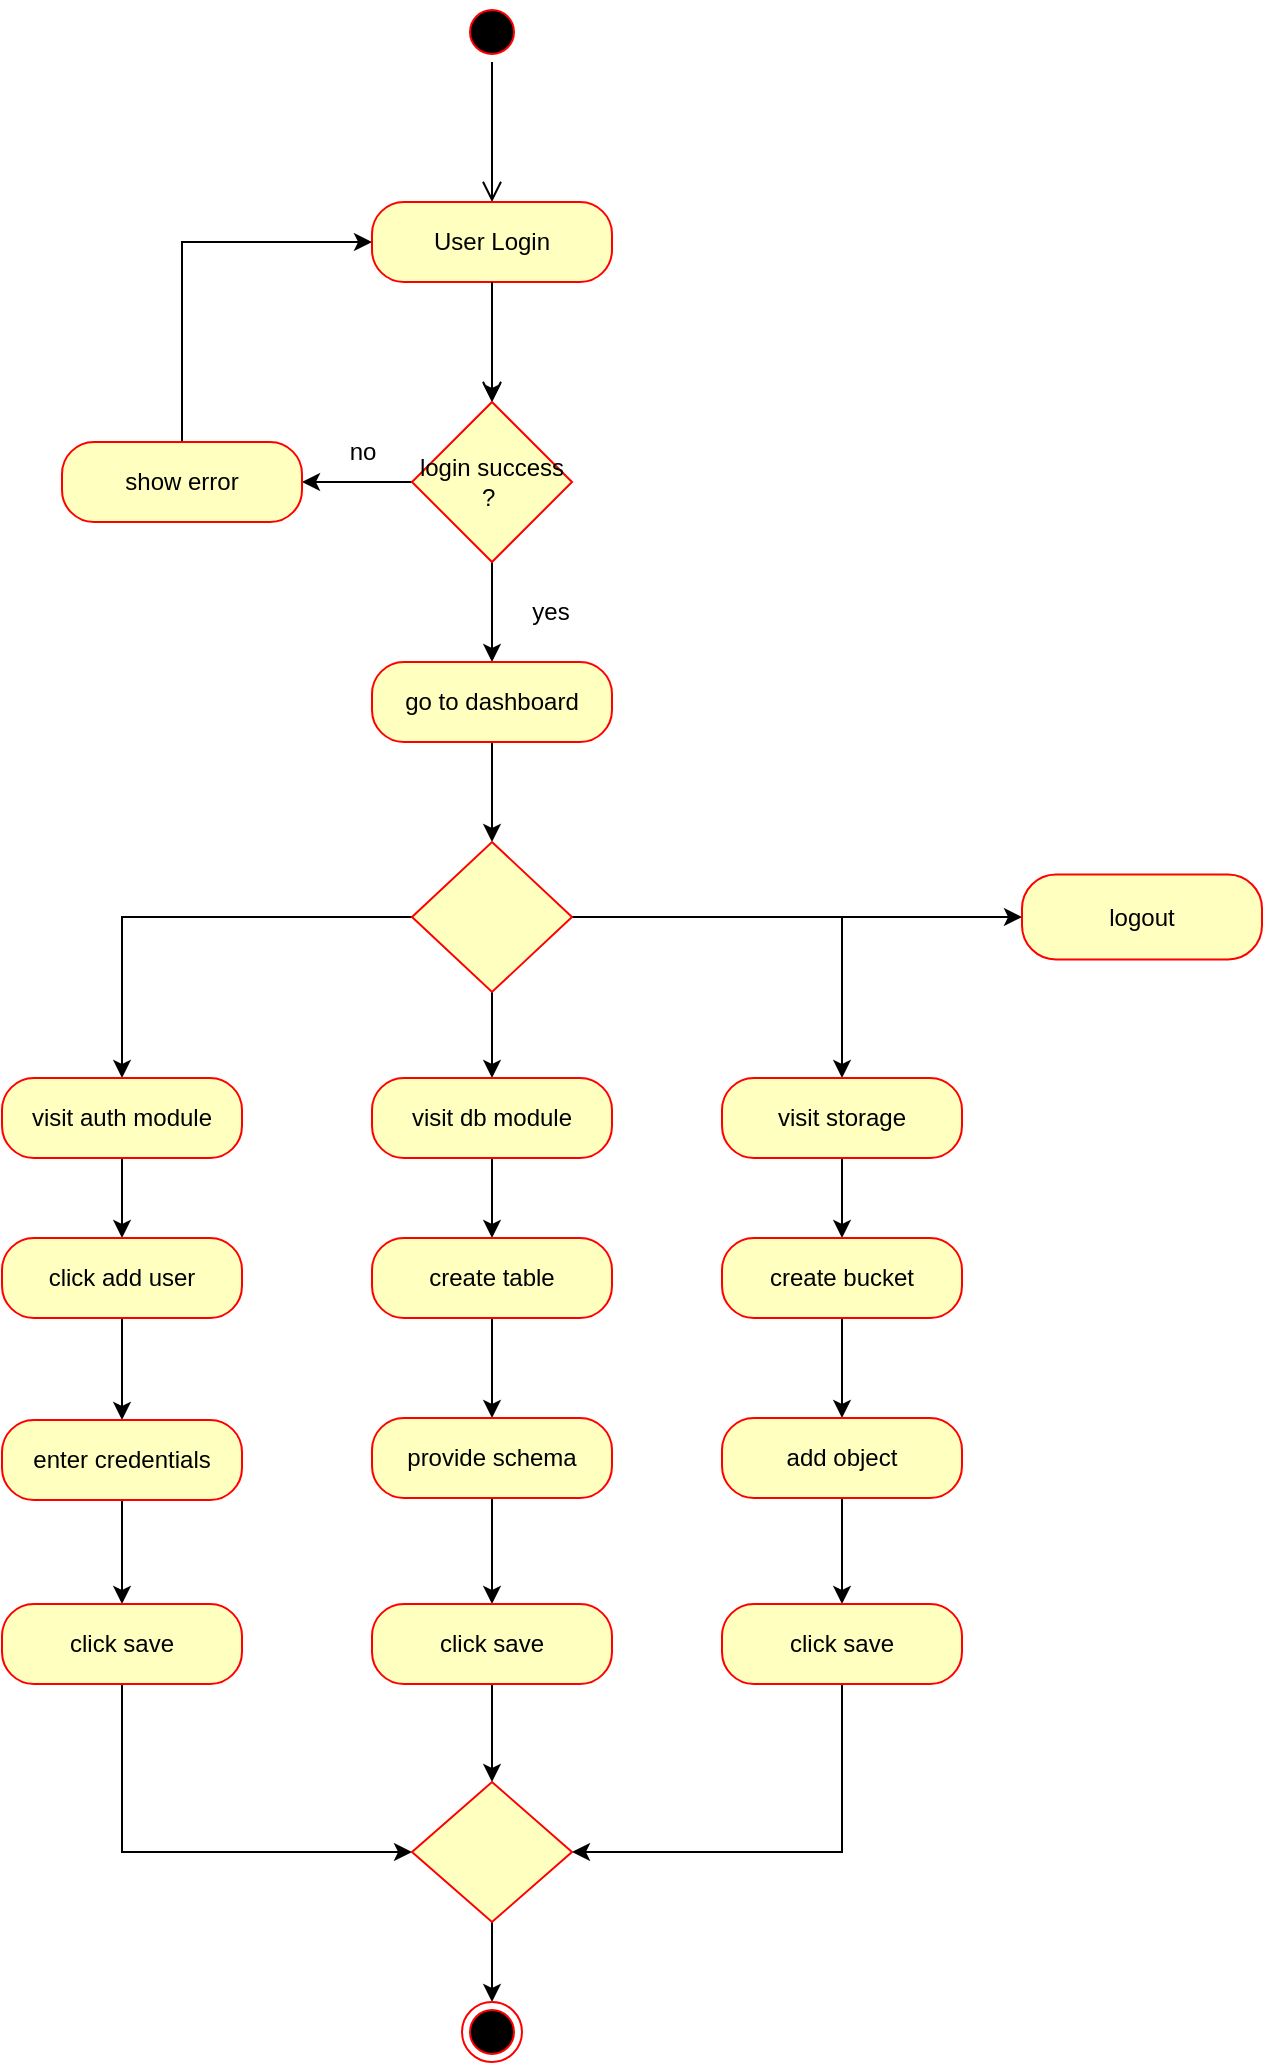 <mxfile version="26.0.2">
  <diagram id="C5RBs43oDa-KdzZeNtuy" name="Page-1">
    <mxGraphModel dx="1050" dy="609" grid="1" gridSize="10" guides="1" tooltips="1" connect="1" arrows="1" fold="1" page="1" pageScale="1" pageWidth="827" pageHeight="1169" math="0" shadow="0">
      <root>
        <mxCell id="WIyWlLk6GJQsqaUBKTNV-0" />
        <mxCell id="WIyWlLk6GJQsqaUBKTNV-1" parent="WIyWlLk6GJQsqaUBKTNV-0" />
        <mxCell id="MolCrAa7-g4dYlTXpbVN-0" value="" style="ellipse;html=1;shape=startState;fillColor=#000000;strokeColor=#ff0000;" vertex="1" parent="WIyWlLk6GJQsqaUBKTNV-1">
          <mxGeometry x="370" y="40" width="30" height="30" as="geometry" />
        </mxCell>
        <mxCell id="MolCrAa7-g4dYlTXpbVN-1" value="" style="edgeStyle=orthogonalEdgeStyle;html=1;verticalAlign=bottom;endArrow=open;endSize=8;strokeColor=#000000;rounded=0;entryX=0.5;entryY=0;entryDx=0;entryDy=0;" edge="1" source="MolCrAa7-g4dYlTXpbVN-0" parent="WIyWlLk6GJQsqaUBKTNV-1" target="MolCrAa7-g4dYlTXpbVN-7">
          <mxGeometry relative="1" as="geometry">
            <mxPoint x="385" y="120" as="targetPoint" />
          </mxGeometry>
        </mxCell>
        <mxCell id="MolCrAa7-g4dYlTXpbVN-10" value="" style="edgeStyle=orthogonalEdgeStyle;rounded=0;orthogonalLoop=1;jettySize=auto;html=1;" edge="1" parent="WIyWlLk6GJQsqaUBKTNV-1" source="MolCrAa7-g4dYlTXpbVN-7" target="MolCrAa7-g4dYlTXpbVN-9">
          <mxGeometry relative="1" as="geometry" />
        </mxCell>
        <mxCell id="MolCrAa7-g4dYlTXpbVN-7" value="User Login" style="rounded=1;whiteSpace=wrap;html=1;arcSize=40;fontColor=#000000;fillColor=#ffffc0;strokeColor=#ff0000;" vertex="1" parent="WIyWlLk6GJQsqaUBKTNV-1">
          <mxGeometry x="325" y="140" width="120" height="40" as="geometry" />
        </mxCell>
        <mxCell id="MolCrAa7-g4dYlTXpbVN-8" value="" style="edgeStyle=orthogonalEdgeStyle;html=1;verticalAlign=bottom;endArrow=open;endSize=8;strokeColor=#000000;rounded=0;" edge="1" source="MolCrAa7-g4dYlTXpbVN-7" parent="WIyWlLk6GJQsqaUBKTNV-1">
          <mxGeometry relative="1" as="geometry">
            <mxPoint x="385" y="240" as="targetPoint" />
          </mxGeometry>
        </mxCell>
        <mxCell id="MolCrAa7-g4dYlTXpbVN-12" value="" style="edgeStyle=orthogonalEdgeStyle;rounded=0;orthogonalLoop=1;jettySize=auto;html=1;" edge="1" parent="WIyWlLk6GJQsqaUBKTNV-1" source="MolCrAa7-g4dYlTXpbVN-9" target="MolCrAa7-g4dYlTXpbVN-11">
          <mxGeometry relative="1" as="geometry" />
        </mxCell>
        <mxCell id="MolCrAa7-g4dYlTXpbVN-15" value="" style="edgeStyle=orthogonalEdgeStyle;rounded=0;orthogonalLoop=1;jettySize=auto;html=1;" edge="1" parent="WIyWlLk6GJQsqaUBKTNV-1" source="MolCrAa7-g4dYlTXpbVN-9" target="MolCrAa7-g4dYlTXpbVN-14">
          <mxGeometry relative="1" as="geometry" />
        </mxCell>
        <mxCell id="MolCrAa7-g4dYlTXpbVN-9" value="login success ?&amp;nbsp;" style="rhombus;whiteSpace=wrap;html=1;fillColor=#ffffc0;strokeColor=#ff0000;fontColor=#000000;rounded=0;arcSize=40;" vertex="1" parent="WIyWlLk6GJQsqaUBKTNV-1">
          <mxGeometry x="345" y="240" width="80" height="80" as="geometry" />
        </mxCell>
        <mxCell id="MolCrAa7-g4dYlTXpbVN-13" style="edgeStyle=orthogonalEdgeStyle;rounded=0;orthogonalLoop=1;jettySize=auto;html=1;exitX=0.5;exitY=0;exitDx=0;exitDy=0;entryX=0;entryY=0.5;entryDx=0;entryDy=0;" edge="1" parent="WIyWlLk6GJQsqaUBKTNV-1" source="MolCrAa7-g4dYlTXpbVN-11" target="MolCrAa7-g4dYlTXpbVN-7">
          <mxGeometry relative="1" as="geometry" />
        </mxCell>
        <mxCell id="MolCrAa7-g4dYlTXpbVN-11" value="show error" style="whiteSpace=wrap;html=1;fillColor=#ffffc0;strokeColor=#ff0000;fontColor=#000000;rounded=1;arcSize=40;" vertex="1" parent="WIyWlLk6GJQsqaUBKTNV-1">
          <mxGeometry x="170" y="260" width="120" height="40" as="geometry" />
        </mxCell>
        <mxCell id="MolCrAa7-g4dYlTXpbVN-19" style="edgeStyle=orthogonalEdgeStyle;rounded=0;orthogonalLoop=1;jettySize=auto;html=1;exitX=0.5;exitY=1;exitDx=0;exitDy=0;" edge="1" parent="WIyWlLk6GJQsqaUBKTNV-1" source="MolCrAa7-g4dYlTXpbVN-14" target="MolCrAa7-g4dYlTXpbVN-16">
          <mxGeometry relative="1" as="geometry" />
        </mxCell>
        <mxCell id="MolCrAa7-g4dYlTXpbVN-14" value="go to dashboard" style="whiteSpace=wrap;html=1;fillColor=#ffffc0;strokeColor=#ff0000;fontColor=#000000;rounded=1;arcSize=40;" vertex="1" parent="WIyWlLk6GJQsqaUBKTNV-1">
          <mxGeometry x="325" y="370" width="120" height="40" as="geometry" />
        </mxCell>
        <mxCell id="MolCrAa7-g4dYlTXpbVN-23" style="edgeStyle=orthogonalEdgeStyle;rounded=0;orthogonalLoop=1;jettySize=auto;html=1;entryX=0;entryY=0.5;entryDx=0;entryDy=0;" edge="1" parent="WIyWlLk6GJQsqaUBKTNV-1" source="MolCrAa7-g4dYlTXpbVN-16" target="MolCrAa7-g4dYlTXpbVN-24">
          <mxGeometry relative="1" as="geometry">
            <mxPoint x="550" y="497.5" as="targetPoint" />
          </mxGeometry>
        </mxCell>
        <mxCell id="MolCrAa7-g4dYlTXpbVN-25" style="edgeStyle=orthogonalEdgeStyle;rounded=0;orthogonalLoop=1;jettySize=auto;html=1;entryX=0.5;entryY=0;entryDx=0;entryDy=0;" edge="1" parent="WIyWlLk6GJQsqaUBKTNV-1" source="MolCrAa7-g4dYlTXpbVN-16" target="MolCrAa7-g4dYlTXpbVN-28">
          <mxGeometry relative="1" as="geometry">
            <mxPoint x="200" y="620" as="targetPoint" />
          </mxGeometry>
        </mxCell>
        <mxCell id="MolCrAa7-g4dYlTXpbVN-26" style="edgeStyle=orthogonalEdgeStyle;rounded=0;orthogonalLoop=1;jettySize=auto;html=1;entryX=0.5;entryY=0;entryDx=0;entryDy=0;" edge="1" parent="WIyWlLk6GJQsqaUBKTNV-1" source="MolCrAa7-g4dYlTXpbVN-16" target="MolCrAa7-g4dYlTXpbVN-29">
          <mxGeometry relative="1" as="geometry">
            <mxPoint x="385" y="620" as="targetPoint" />
          </mxGeometry>
        </mxCell>
        <mxCell id="MolCrAa7-g4dYlTXpbVN-27" style="edgeStyle=orthogonalEdgeStyle;rounded=0;orthogonalLoop=1;jettySize=auto;html=1;entryX=0.5;entryY=0;entryDx=0;entryDy=0;" edge="1" parent="WIyWlLk6GJQsqaUBKTNV-1" source="MolCrAa7-g4dYlTXpbVN-16" target="MolCrAa7-g4dYlTXpbVN-30">
          <mxGeometry relative="1" as="geometry">
            <mxPoint x="560" y="620" as="targetPoint" />
          </mxGeometry>
        </mxCell>
        <mxCell id="MolCrAa7-g4dYlTXpbVN-16" value="" style="rhombus;whiteSpace=wrap;html=1;fontColor=#000000;fillColor=#ffffc0;strokeColor=#ff0000;" vertex="1" parent="WIyWlLk6GJQsqaUBKTNV-1">
          <mxGeometry x="345" y="460" width="80" height="75" as="geometry" />
        </mxCell>
        <mxCell id="MolCrAa7-g4dYlTXpbVN-20" value="no" style="text;html=1;align=center;verticalAlign=middle;resizable=0;points=[];autosize=1;strokeColor=none;fillColor=none;" vertex="1" parent="WIyWlLk6GJQsqaUBKTNV-1">
          <mxGeometry x="300" y="250" width="40" height="30" as="geometry" />
        </mxCell>
        <mxCell id="MolCrAa7-g4dYlTXpbVN-21" value="yes" style="text;html=1;align=center;verticalAlign=middle;resizable=0;points=[];autosize=1;strokeColor=none;fillColor=none;" vertex="1" parent="WIyWlLk6GJQsqaUBKTNV-1">
          <mxGeometry x="394" y="330" width="40" height="30" as="geometry" />
        </mxCell>
        <mxCell id="MolCrAa7-g4dYlTXpbVN-24" value="logout" style="whiteSpace=wrap;html=1;fillColor=#ffffc0;strokeColor=#ff0000;fontColor=#000000;rounded=1;arcSize=40;" vertex="1" parent="WIyWlLk6GJQsqaUBKTNV-1">
          <mxGeometry x="650" y="476.25" width="120" height="42.5" as="geometry" />
        </mxCell>
        <mxCell id="MolCrAa7-g4dYlTXpbVN-37" style="edgeStyle=orthogonalEdgeStyle;rounded=0;orthogonalLoop=1;jettySize=auto;html=1;entryX=0.5;entryY=0;entryDx=0;entryDy=0;" edge="1" parent="WIyWlLk6GJQsqaUBKTNV-1" source="MolCrAa7-g4dYlTXpbVN-28" target="MolCrAa7-g4dYlTXpbVN-36">
          <mxGeometry relative="1" as="geometry" />
        </mxCell>
        <mxCell id="MolCrAa7-g4dYlTXpbVN-28" value="visit auth module" style="whiteSpace=wrap;html=1;fillColor=#ffffc0;strokeColor=#ff0000;fontColor=#000000;rounded=1;arcSize=40;" vertex="1" parent="WIyWlLk6GJQsqaUBKTNV-1">
          <mxGeometry x="140" y="578" width="120" height="40" as="geometry" />
        </mxCell>
        <mxCell id="MolCrAa7-g4dYlTXpbVN-32" style="edgeStyle=orthogonalEdgeStyle;rounded=0;orthogonalLoop=1;jettySize=auto;html=1;entryX=0.5;entryY=0;entryDx=0;entryDy=0;" edge="1" parent="WIyWlLk6GJQsqaUBKTNV-1" source="MolCrAa7-g4dYlTXpbVN-29" target="MolCrAa7-g4dYlTXpbVN-42">
          <mxGeometry relative="1" as="geometry">
            <mxPoint x="385" y="700" as="targetPoint" />
          </mxGeometry>
        </mxCell>
        <mxCell id="MolCrAa7-g4dYlTXpbVN-29" value="visit db module" style="whiteSpace=wrap;html=1;fillColor=#ffffc0;strokeColor=#ff0000;fontColor=#000000;rounded=1;arcSize=40;" vertex="1" parent="WIyWlLk6GJQsqaUBKTNV-1">
          <mxGeometry x="325" y="578" width="120" height="40" as="geometry" />
        </mxCell>
        <mxCell id="MolCrAa7-g4dYlTXpbVN-33" style="edgeStyle=orthogonalEdgeStyle;rounded=0;orthogonalLoop=1;jettySize=auto;html=1;entryX=0.5;entryY=0;entryDx=0;entryDy=0;" edge="1" parent="WIyWlLk6GJQsqaUBKTNV-1" source="MolCrAa7-g4dYlTXpbVN-30" target="MolCrAa7-g4dYlTXpbVN-47">
          <mxGeometry relative="1" as="geometry">
            <mxPoint x="560" y="700" as="targetPoint" />
          </mxGeometry>
        </mxCell>
        <mxCell id="MolCrAa7-g4dYlTXpbVN-30" value="visit storage" style="whiteSpace=wrap;html=1;fillColor=#ffffc0;strokeColor=#ff0000;fontColor=#000000;rounded=1;arcSize=40;" vertex="1" parent="WIyWlLk6GJQsqaUBKTNV-1">
          <mxGeometry x="500" y="578" width="120" height="40" as="geometry" />
        </mxCell>
        <mxCell id="MolCrAa7-g4dYlTXpbVN-39" value="" style="edgeStyle=orthogonalEdgeStyle;rounded=0;orthogonalLoop=1;jettySize=auto;html=1;" edge="1" parent="WIyWlLk6GJQsqaUBKTNV-1" source="MolCrAa7-g4dYlTXpbVN-36" target="MolCrAa7-g4dYlTXpbVN-38">
          <mxGeometry relative="1" as="geometry" />
        </mxCell>
        <mxCell id="MolCrAa7-g4dYlTXpbVN-36" value="click add user" style="whiteSpace=wrap;html=1;fillColor=#ffffc0;strokeColor=#ff0000;fontColor=#000000;rounded=1;arcSize=40;" vertex="1" parent="WIyWlLk6GJQsqaUBKTNV-1">
          <mxGeometry x="140" y="658" width="120" height="40" as="geometry" />
        </mxCell>
        <mxCell id="MolCrAa7-g4dYlTXpbVN-41" value="" style="edgeStyle=orthogonalEdgeStyle;rounded=0;orthogonalLoop=1;jettySize=auto;html=1;" edge="1" parent="WIyWlLk6GJQsqaUBKTNV-1" source="MolCrAa7-g4dYlTXpbVN-38" target="MolCrAa7-g4dYlTXpbVN-40">
          <mxGeometry relative="1" as="geometry" />
        </mxCell>
        <mxCell id="MolCrAa7-g4dYlTXpbVN-38" value="enter credentials" style="whiteSpace=wrap;html=1;fillColor=#ffffc0;strokeColor=#ff0000;fontColor=#000000;rounded=1;arcSize=40;" vertex="1" parent="WIyWlLk6GJQsqaUBKTNV-1">
          <mxGeometry x="140" y="749" width="120" height="40" as="geometry" />
        </mxCell>
        <mxCell id="MolCrAa7-g4dYlTXpbVN-56" style="edgeStyle=orthogonalEdgeStyle;rounded=0;orthogonalLoop=1;jettySize=auto;html=1;exitX=0.5;exitY=1;exitDx=0;exitDy=0;entryX=0;entryY=0.5;entryDx=0;entryDy=0;" edge="1" parent="WIyWlLk6GJQsqaUBKTNV-1" source="MolCrAa7-g4dYlTXpbVN-40" target="MolCrAa7-g4dYlTXpbVN-53">
          <mxGeometry relative="1" as="geometry" />
        </mxCell>
        <mxCell id="MolCrAa7-g4dYlTXpbVN-40" value="click save" style="whiteSpace=wrap;html=1;fillColor=#ffffc0;strokeColor=#ff0000;fontColor=#000000;rounded=1;arcSize=40;" vertex="1" parent="WIyWlLk6GJQsqaUBKTNV-1">
          <mxGeometry x="140" y="841" width="120" height="40" as="geometry" />
        </mxCell>
        <mxCell id="MolCrAa7-g4dYlTXpbVN-44" value="" style="edgeStyle=orthogonalEdgeStyle;rounded=0;orthogonalLoop=1;jettySize=auto;html=1;" edge="1" parent="WIyWlLk6GJQsqaUBKTNV-1" source="MolCrAa7-g4dYlTXpbVN-42" target="MolCrAa7-g4dYlTXpbVN-43">
          <mxGeometry relative="1" as="geometry" />
        </mxCell>
        <mxCell id="MolCrAa7-g4dYlTXpbVN-42" value="create table" style="whiteSpace=wrap;html=1;fillColor=#ffffc0;strokeColor=#ff0000;fontColor=#000000;rounded=1;arcSize=40;" vertex="1" parent="WIyWlLk6GJQsqaUBKTNV-1">
          <mxGeometry x="325" y="658" width="120" height="40" as="geometry" />
        </mxCell>
        <mxCell id="MolCrAa7-g4dYlTXpbVN-46" value="" style="edgeStyle=orthogonalEdgeStyle;rounded=0;orthogonalLoop=1;jettySize=auto;html=1;" edge="1" parent="WIyWlLk6GJQsqaUBKTNV-1" source="MolCrAa7-g4dYlTXpbVN-43" target="MolCrAa7-g4dYlTXpbVN-45">
          <mxGeometry relative="1" as="geometry" />
        </mxCell>
        <mxCell id="MolCrAa7-g4dYlTXpbVN-43" value="provide schema" style="whiteSpace=wrap;html=1;fillColor=#ffffc0;strokeColor=#ff0000;fontColor=#000000;rounded=1;arcSize=40;" vertex="1" parent="WIyWlLk6GJQsqaUBKTNV-1">
          <mxGeometry x="325" y="748" width="120" height="40" as="geometry" />
        </mxCell>
        <mxCell id="MolCrAa7-g4dYlTXpbVN-57" style="edgeStyle=orthogonalEdgeStyle;rounded=0;orthogonalLoop=1;jettySize=auto;html=1;exitX=0.5;exitY=1;exitDx=0;exitDy=0;entryX=0.5;entryY=0;entryDx=0;entryDy=0;" edge="1" parent="WIyWlLk6GJQsqaUBKTNV-1" source="MolCrAa7-g4dYlTXpbVN-45" target="MolCrAa7-g4dYlTXpbVN-53">
          <mxGeometry relative="1" as="geometry" />
        </mxCell>
        <mxCell id="MolCrAa7-g4dYlTXpbVN-45" value="click save" style="whiteSpace=wrap;html=1;fillColor=#ffffc0;strokeColor=#ff0000;fontColor=#000000;rounded=1;arcSize=40;" vertex="1" parent="WIyWlLk6GJQsqaUBKTNV-1">
          <mxGeometry x="325" y="841" width="120" height="40" as="geometry" />
        </mxCell>
        <mxCell id="MolCrAa7-g4dYlTXpbVN-49" value="" style="edgeStyle=orthogonalEdgeStyle;rounded=0;orthogonalLoop=1;jettySize=auto;html=1;" edge="1" parent="WIyWlLk6GJQsqaUBKTNV-1" source="MolCrAa7-g4dYlTXpbVN-47" target="MolCrAa7-g4dYlTXpbVN-48">
          <mxGeometry relative="1" as="geometry" />
        </mxCell>
        <mxCell id="MolCrAa7-g4dYlTXpbVN-47" value="create bucket" style="whiteSpace=wrap;html=1;fillColor=#ffffc0;strokeColor=#ff0000;fontColor=#000000;rounded=1;arcSize=40;" vertex="1" parent="WIyWlLk6GJQsqaUBKTNV-1">
          <mxGeometry x="500" y="658" width="120" height="40" as="geometry" />
        </mxCell>
        <mxCell id="MolCrAa7-g4dYlTXpbVN-51" value="" style="edgeStyle=orthogonalEdgeStyle;rounded=0;orthogonalLoop=1;jettySize=auto;html=1;" edge="1" parent="WIyWlLk6GJQsqaUBKTNV-1" source="MolCrAa7-g4dYlTXpbVN-48" target="MolCrAa7-g4dYlTXpbVN-50">
          <mxGeometry relative="1" as="geometry" />
        </mxCell>
        <mxCell id="MolCrAa7-g4dYlTXpbVN-48" value="add object" style="whiteSpace=wrap;html=1;fillColor=#ffffc0;strokeColor=#ff0000;fontColor=#000000;rounded=1;arcSize=40;" vertex="1" parent="WIyWlLk6GJQsqaUBKTNV-1">
          <mxGeometry x="500" y="748" width="120" height="40" as="geometry" />
        </mxCell>
        <mxCell id="MolCrAa7-g4dYlTXpbVN-58" style="edgeStyle=orthogonalEdgeStyle;rounded=0;orthogonalLoop=1;jettySize=auto;html=1;exitX=0.5;exitY=1;exitDx=0;exitDy=0;entryX=1;entryY=0.5;entryDx=0;entryDy=0;" edge="1" parent="WIyWlLk6GJQsqaUBKTNV-1" source="MolCrAa7-g4dYlTXpbVN-50" target="MolCrAa7-g4dYlTXpbVN-53">
          <mxGeometry relative="1" as="geometry" />
        </mxCell>
        <mxCell id="MolCrAa7-g4dYlTXpbVN-50" value="click save" style="whiteSpace=wrap;html=1;fillColor=#ffffc0;strokeColor=#ff0000;fontColor=#000000;rounded=1;arcSize=40;" vertex="1" parent="WIyWlLk6GJQsqaUBKTNV-1">
          <mxGeometry x="500" y="841" width="120" height="40" as="geometry" />
        </mxCell>
        <mxCell id="MolCrAa7-g4dYlTXpbVN-60" style="edgeStyle=orthogonalEdgeStyle;rounded=0;orthogonalLoop=1;jettySize=auto;html=1;exitX=0.5;exitY=1;exitDx=0;exitDy=0;entryX=0.5;entryY=0;entryDx=0;entryDy=0;" edge="1" parent="WIyWlLk6GJQsqaUBKTNV-1" source="MolCrAa7-g4dYlTXpbVN-53" target="MolCrAa7-g4dYlTXpbVN-59">
          <mxGeometry relative="1" as="geometry" />
        </mxCell>
        <mxCell id="MolCrAa7-g4dYlTXpbVN-53" value="" style="rhombus;whiteSpace=wrap;html=1;fontColor=#000000;fillColor=#ffffc0;strokeColor=#ff0000;" vertex="1" parent="WIyWlLk6GJQsqaUBKTNV-1">
          <mxGeometry x="345" y="930" width="80" height="70" as="geometry" />
        </mxCell>
        <mxCell id="MolCrAa7-g4dYlTXpbVN-59" value="" style="ellipse;html=1;shape=endState;fillColor=#000000;strokeColor=#ff0000;" vertex="1" parent="WIyWlLk6GJQsqaUBKTNV-1">
          <mxGeometry x="370" y="1040" width="30" height="30" as="geometry" />
        </mxCell>
      </root>
    </mxGraphModel>
  </diagram>
</mxfile>
